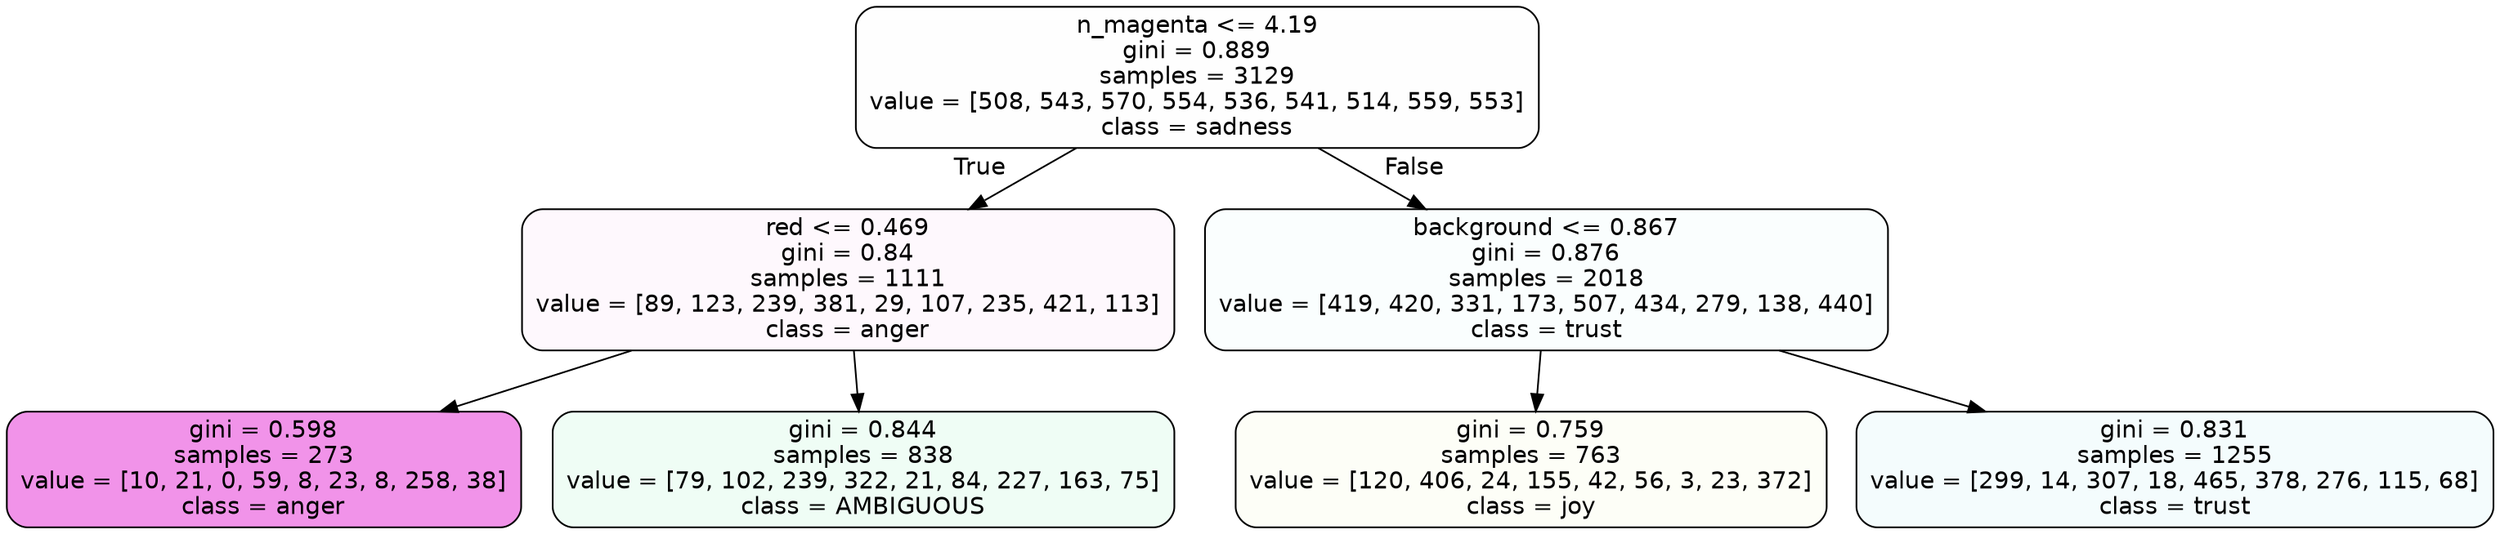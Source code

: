 digraph Tree {
node [shape=box, style="filled, rounded", color="black", fontname=helvetica] ;
edge [fontname=helvetica] ;
0 [label="n_magenta <= 4.19\ngini = 0.889\nsamples = 3129\nvalue = [508, 543, 570, 554, 536, 541, 514, 559, 553]\nclass = sadness", fillcolor="#64e53901"] ;
1 [label="red <= 0.469\ngini = 0.84\nsamples = 1111\nvalue = [89, 123, 239, 381, 29, 107, 235, 421, 113]\nclass = anger", fillcolor="#e539d708"] ;
0 -> 1 [labeldistance=2.5, labelangle=45, headlabel="True"] ;
2 [label="gini = 0.598\nsamples = 273\nvalue = [10, 21, 0, 59, 8, 23, 8, 258, 38]\nclass = anger", fillcolor="#e539d78b"] ;
1 -> 2 ;
3 [label="gini = 0.844\nsamples = 838\nvalue = [79, 102, 239, 322, 21, 84, 227, 163, 75]\nclass = AMBIGUOUS", fillcolor="#39e58114"] ;
1 -> 3 ;
4 [label="background <= 0.867\ngini = 0.876\nsamples = 2018\nvalue = [419, 420, 331, 173, 507, 434, 279, 138, 440]\nclass = trust", fillcolor="#39d7e506"] ;
0 -> 4 [labeldistance=2.5, labelangle=-45, headlabel="False"] ;
5 [label="gini = 0.759\nsamples = 763\nvalue = [120, 406, 24, 155, 42, 56, 3, 23, 372]\nclass = joy", fillcolor="#d7e5390a"] ;
4 -> 5 ;
6 [label="gini = 0.831\nsamples = 1255\nvalue = [299, 14, 307, 18, 465, 378, 276, 115, 68]\nclass = trust", fillcolor="#39d7e50e"] ;
4 -> 6 ;
}